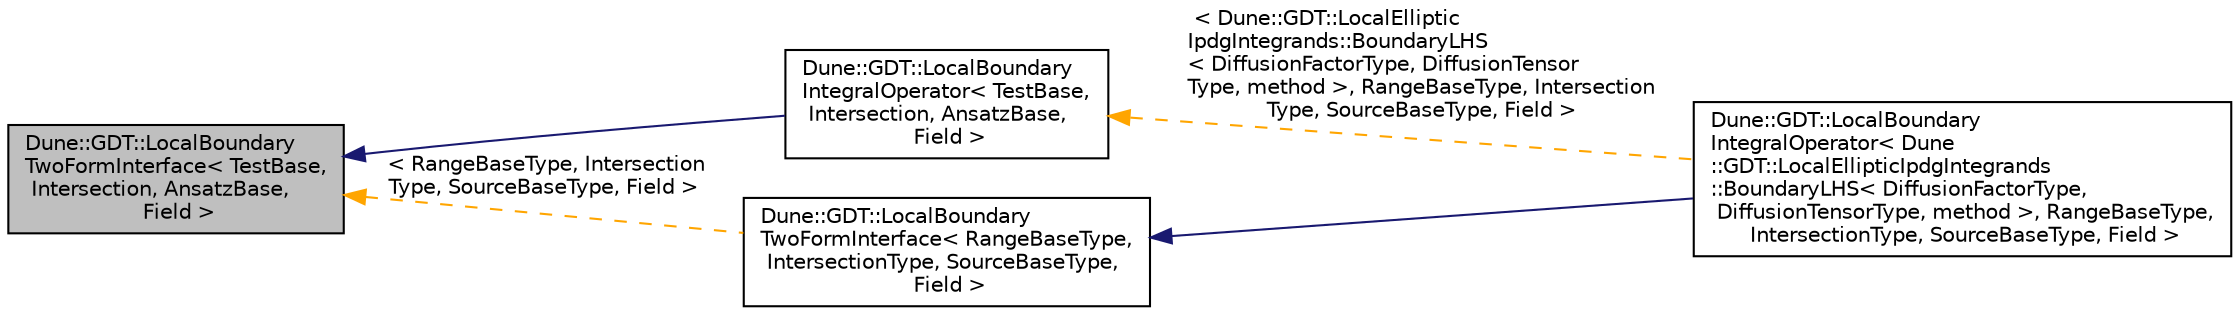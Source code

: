 digraph "Dune::GDT::LocalBoundaryTwoFormInterface&lt; TestBase, Intersection, AnsatzBase, Field &gt;"
{
  edge [fontname="Helvetica",fontsize="10",labelfontname="Helvetica",labelfontsize="10"];
  node [fontname="Helvetica",fontsize="10",shape=record];
  rankdir="LR";
  Node0 [label="Dune::GDT::LocalBoundary\lTwoFormInterface\< TestBase,\l Intersection, AnsatzBase,\l Field \>",height=0.2,width=0.4,color="black", fillcolor="grey75", style="filled", fontcolor="black"];
  Node0 -> Node1 [dir="back",color="midnightblue",fontsize="10",style="solid",fontname="Helvetica"];
  Node1 [label="Dune::GDT::LocalBoundary\lIntegralOperator\< TestBase,\l Intersection, AnsatzBase,\l Field \>",height=0.2,width=0.4,color="black", fillcolor="white", style="filled",URL="$a01673.html"];
  Node1 -> Node2 [dir="back",color="orange",fontsize="10",style="dashed",label=" \< Dune::GDT::LocalElliptic\lIpdgIntegrands::BoundaryLHS\l\< DiffusionFactorType, DiffusionTensor\lType, method \>, RangeBaseType, Intersection\lType, SourceBaseType, Field \>" ,fontname="Helvetica"];
  Node2 [label="Dune::GDT::LocalBoundary\lIntegralOperator\< Dune\l::GDT::LocalEllipticIpdgIntegrands\l::BoundaryLHS\< DiffusionFactorType,\l DiffusionTensorType, method \>, RangeBaseType,\l IntersectionType, SourceBaseType, Field \>",height=0.2,width=0.4,color="black", fillcolor="white", style="filled",URL="$a01673.html"];
  Node0 -> Node3 [dir="back",color="orange",fontsize="10",style="dashed",label=" \< RangeBaseType, Intersection\lType, SourceBaseType, Field \>" ,fontname="Helvetica"];
  Node3 [label="Dune::GDT::LocalBoundary\lTwoFormInterface\< RangeBaseType,\l IntersectionType, SourceBaseType,\l Field \>",height=0.2,width=0.4,color="black", fillcolor="white", style="filled",URL="$a01709.html"];
  Node3 -> Node2 [dir="back",color="midnightblue",fontsize="10",style="solid",fontname="Helvetica"];
}
